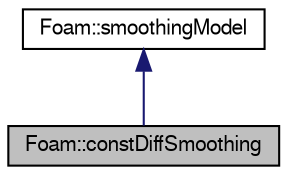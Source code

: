 digraph "Foam::constDiffSmoothing"
{
  edge [fontname="FreeSans",fontsize="10",labelfontname="FreeSans",labelfontsize="10"];
  node [fontname="FreeSans",fontsize="10",shape=record];
  Node1 [label="Foam::constDiffSmoothing",height=0.2,width=0.4,color="black", fillcolor="grey75", style="filled" fontcolor="black"];
  Node2 -> Node1 [dir="back",color="midnightblue",fontsize="10",style="solid",fontname="FreeSans"];
  Node2 [label="Foam::smoothingModel",height=0.2,width=0.4,color="black", fillcolor="white", style="filled",URL="$classFoam_1_1smoothingModel.html"];
}
